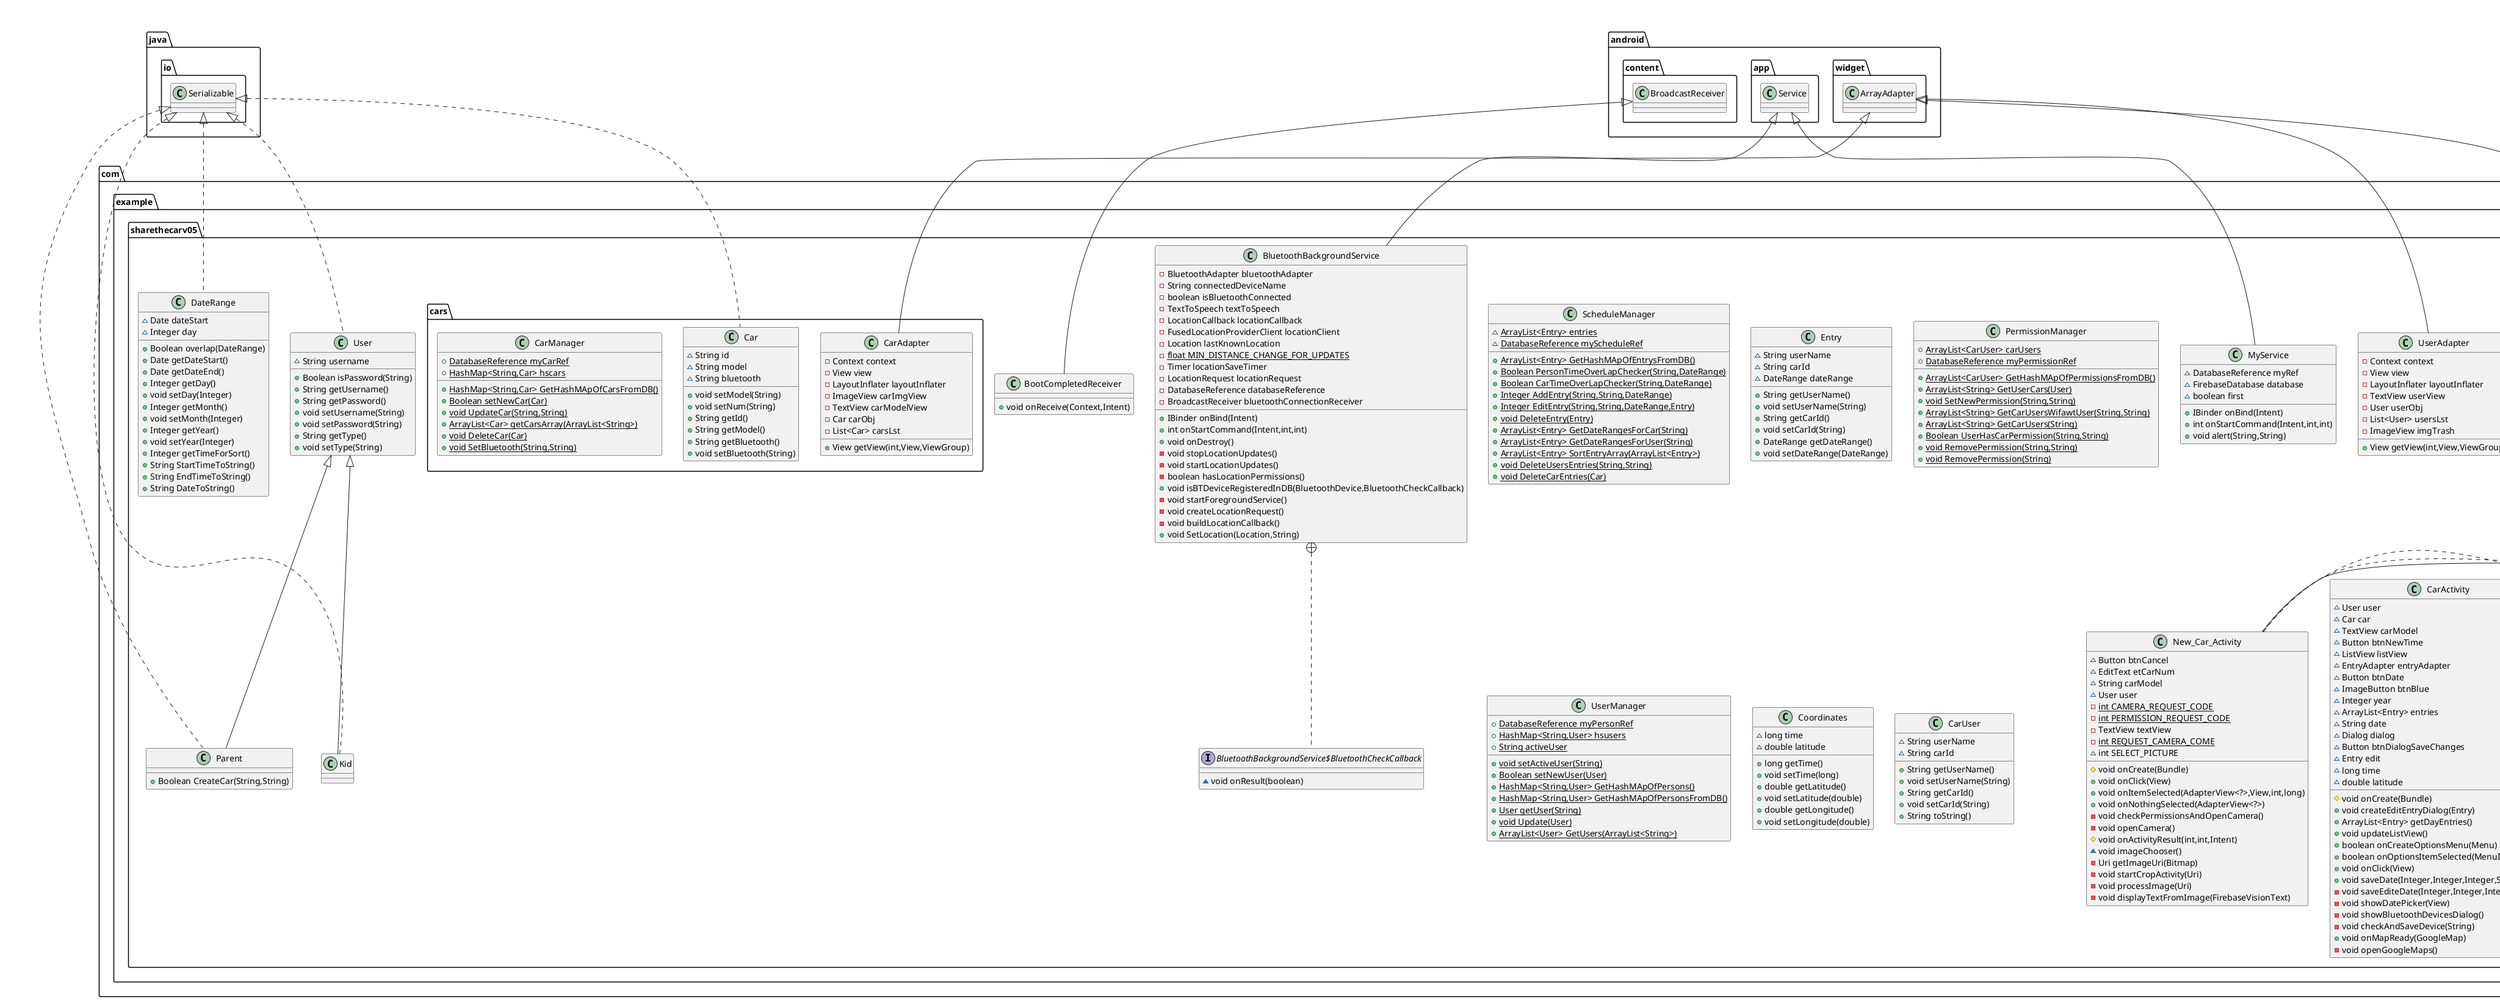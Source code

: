 @startuml
class com.example.sharethecarv05.Kid {
}
class com.example.sharethecarv05.ScheduleManager {
~ {static} ArrayList<Entry> entries
~ {static} DatabaseReference myScheduleRef
+ {static} ArrayList<Entry> GetHashMApOfEntrysFromDB()
+ {static} Boolean PersonTimeOverLapChecker(String,DateRange)
+ {static} Boolean CarTimeOverLapChecker(String,DateRange)
+ {static} Integer AddEntry(String,String,DateRange)
+ {static} Integer EditEntry(String,String,DateRange,Entry)
+ {static} void DeleteEntry(Entry)
+ {static} ArrayList<Entry> GetDateRangesForCar(String)
+ {static} ArrayList<Entry> GetDateRangesForUser(String)
+ {static} ArrayList<Entry> SortEntryArray(ArrayList<Entry>)
+ {static} void DeleteUsersEntries(String,String)
+ {static} void DeleteCarEntries(Car)
}


class com.example.sharethecarv05.Entry {
~ String userName
~ String carId
~ DateRange dateRange
+ String getUserName()
+ void setUserName(String)
+ String getCarId()
+ void setCarId(String)
+ DateRange getDateRange()
+ void setDateRange(DateRange)
}


class com.example.sharethecarv05.cars.Car {
~ String id
~ String model
~ String bluetooth
+ void setModel(String)
+ void setNum(String)
+ String getId()
+ String getModel()
+ String getBluetooth()
+ void setBluetooth(String)
}


class com.example.sharethecarv05.BluetoothBackgroundService {
- BluetoothAdapter bluetoothAdapter
- String connectedDeviceName
- boolean isBluetoothConnected
- TextToSpeech textToSpeech
- LocationCallback locationCallback
- FusedLocationProviderClient locationClient
- Location lastKnownLocation
- {static} float MIN_DISTANCE_CHANGE_FOR_UPDATES
- Timer locationSaveTimer
- LocationRequest locationRequest
- DatabaseReference databaseReference
- BroadcastReceiver bluetoothConnectionReceiver
+ IBinder onBind(Intent)
+ int onStartCommand(Intent,int,int)
+ void onDestroy()
- void stopLocationUpdates()
- void startLocationUpdates()
- boolean hasLocationPermissions()
+ void isBTDeviceRegisteredInDB(BluetoothDevice,BluetoothCheckCallback)
- void startForegroundService()
- void createLocationRequest()
- void buildLocationCallback()
+ void SetLocation(Location,String)
}


interface com.example.sharethecarv05.BluetoothBackgroundService$BluetoothCheckCallback {
~ void onResult(boolean)
}

class com.example.sharethecarv05.User {
~ String username
+ Boolean isPassword(String)
+ String getUsername()
+ String getPassword()
+ void setUsername(String)
+ void setPassword(String)
+ String getType()
+ void setType(String)
}


class com.example.sharethecarv05.CarActivity {
~ User user
~ Car car
~ TextView carModel
~ Button btnNewTime
~ ListView listView
~ EntryAdapter entryAdapter
~ Button btnDate
~ ImageButton btnBlue
~ Integer year
~ ArrayList<Entry> entries
~ String date
~ Dialog dialog
~ Button btnDialogSaveChanges
~ Entry edit
~ long time
~ double latitude
# void onCreate(Bundle)
+ void createEditEntryDialog(Entry)
+ ArrayList<Entry> getDayEntries()
+ void updateListView()
+ boolean onCreateOptionsMenu(Menu)
+ boolean onOptionsItemSelected(MenuItem)
+ void onClick(View)
+ void saveDate(Integer,Integer,Integer,String)
- void saveEditeDate(Integer,Integer,Integer,String)
- void showDatePicker(View)
- void showBluetoothDevicesDialog()
- void checkAndSaveDevice(String)
+ void onMapReady(GoogleMap)
- void openGoogleMaps()
}


class com.example.sharethecarv05.PermissionManager {
+ {static} ArrayList<CarUser> carUsers
+ {static} DatabaseReference myPermissionRef
+ {static} ArrayList<CarUser> GetHashMApOfPermissionsFromDB()
+ {static} ArrayList<String> GetUserCars(User)
+ {static} void SetNewPermission(String,String)
+ {static} ArrayList<String> GetCarUsersWifawtUser(String,String)
+ {static} ArrayList<String> GetCarUsers(String)
+ {static} Boolean UserHasCarPermission(String,String)
+ {static} void RemovePermission(String,String)
+ {static} void RemovePermission(String)
}


class com.example.sharethecarv05.New_Car_Activity {
~ Button btnCancel
~ EditText etCarNum
~ String carModel
~ User user
- {static} int CAMERA_REQUEST_CODE
- {static} int PERMISSION_REQUEST_CODE
- TextView textView
- {static} int REQUEST_CAMERA_COME
~ int SELECT_PICTURE
# void onCreate(Bundle)
+ void onClick(View)
+ void onItemSelected(AdapterView<?>,View,int,long)
+ void onNothingSelected(AdapterView<?>)
- void checkPermissionsAndOpenCamera()
- void openCamera()
# void onActivityResult(int,int,Intent)
~ void imageChooser()
- Uri getImageUri(Bitmap)
- void startCropActivity(Uri)
- void processImage(Uri)
- void displayTextFromImage(FirebaseVisionText)
}


class com.example.sharethecarv05.EditCar_Activity {
~ SharedPreferences sharedPreferences
~ Dialog dialog
~ Button btnSCar
~ User user
~ ListView listView
~ CarAdapter carAdapter
~ Car temp
~ EditText carModel
~ Intent intent
~ TextView carNum
# void onCreate(Bundle)
+ void createpickerDialog()
+ void onClick(View)
}


class com.example.sharethecarv05.CarPermissionActivity {
~ ListView listView
~ Button btnAddUser
~ EditText editTextUser
~ UserAdapter userAdapter
~ User user
~ Car car
~ String u
~ TextView title
# void onCreate(Bundle)
+ void refresListView()
+ void onClick(View)
}


class com.example.sharethecarv05.Parent {
+ Boolean CreateCar(String,String)
}

class com.example.sharethecarv05.DateRange {
~ Date dateStart
~ Integer day
+ Boolean overlap(DateRange)
+ Date getDateStart()
+ Date getDateEnd()
+ Integer getDay()
+ void setDay(Integer)
+ Integer getMonth()
+ void setMonth(Integer)
+ Integer getYear()
+ void setYear(Integer)
+ Integer getTimeForSort()
+ String StartTimeToString()
+ String EndTimeToString()
+ String DateToString()
}


class com.example.sharethecarv05.cars.CarAdapter {
- Context context
- View view
- LayoutInflater layoutInflater
- ImageView carImgView
- TextView carModelView
- Car carObj
- List<Car> carsLst
+ View getView(int,View,ViewGroup)
}


class com.example.sharethecarv05.UserManager {
+ {static} DatabaseReference myPersonRef
+ {static} HashMap<String,User> hsusers
+ {static} String activeUser
+ {static} void setActiveUser(String)
+ {static} Boolean setNewUser(User)
+ {static} HashMap<String,User> GetHashMApOfPersons()
+ {static} HashMap<String,User> GetHashMApOfPersonsFromDB()
+ {static} User getUser(String)
+ {static} void Update(User)
+ {static} ArrayList<User> GetUsers(ArrayList<String>)
}


class com.example.sharethecarv05.UserAdapter {
- Context context
- View view
- LayoutInflater layoutInflater
- TextView userView
- User userObj
- List<User> usersLst
- ImageView imgTrash
+ View getView(int,View,ViewGroup)
}


class com.example.sharethecarv05.MyService {
~ DatabaseReference myRef
~ FirebaseDatabase database
~ boolean first
+ IBinder onBind(Intent)
+ int onStartCommand(Intent,int,int)
+ void alert(String,String)
}


class com.example.sharethecarv05.cars.CarManager {
+ {static} DatabaseReference myCarRef
+ {static} HashMap<String,Car> hscars
+ {static} HashMap<String,Car> GetHashMApOfCarsFromDB()
+ {static} Boolean setNewCar(Car)
+ {static} void UpdateCar(String,String)
+ {static} ArrayList<Car> getCarsArray(ArrayList<String>)
+ {static} void DeleteCar(Car)
+ {static} void SetBluetooth(String,String)
}


class com.example.sharethecarv05.Coordinates {
~ long time
~ double latitude
+ long getTime()
+ void setTime(long)
+ double getLatitude()
+ void setLatitude(double)
+ double getLongitude()
+ void setLongitude(double)
}


class com.example.sharethecarv05.BootCompletedReceiver {
+ void onReceive(Context,Intent)
}

class com.example.sharethecarv05.EntryAdapter {
- Context context
- View view
- LayoutInflater layoutInflater
- TextView endTime
- LinearLayout linearLayout
- List<Entry> entries
- ImageView menu
~ String userName
+ View getView(int,View,ViewGroup)
}


class com.example.sharethecarv05.CarUser {
~ String userName
~ String carId
+ String getUserName()
+ void setUserName(String)
+ String getCarId()
+ void setCarId(String)
+ String toString()
}


class com.example.sharethecarv05.CarsActivity {
~ User user
~ CarAdapter carAdapter
~ ListView listView
~ TextView textviewWelcomeMessage
# void onCreate(Bundle)
+ boolean onCreateOptionsMenu(Menu)
+ boolean onOptionsItemSelected(MenuItem)
}


class com.example.sharethecarv05.MainActivity {
~ Button btnLogin
~ String userName
~ EditText etUserName
~ EditText etLoginUserName
~ RadioButton rbKid
~ Dialog dialog
~ HashMap<String,User> per
~ User user
~ ImageView img
+ DatabaseReference myRef
+ FirebaseDatabase database
+ {static} int MY_PERMISSIONS_REQUEST_BLUETOOTH_CONNECT
# void onCreate(Bundle)
+ void createSignUpDialog()
+ void onClick(View)
- void startService()
}




java.io.Serializable <|.. com.example.sharethecarv05.Kid
com.example.sharethecarv05.User <|-- com.example.sharethecarv05.Kid
java.io.Serializable <|.. com.example.sharethecarv05.cars.Car
android.app.Service <|-- com.example.sharethecarv05.BluetoothBackgroundService
com.example.sharethecarv05.BluetoothBackgroundService +.. com.example.sharethecarv05.BluetoothBackgroundService$BluetoothCheckCallback
java.io.Serializable <|.. com.example.sharethecarv05.User
com.example.sharethecarv05.OnClickListener <|.. com.example.sharethecarv05.CarActivity
androidx.appcompat.app.AppCompatActivity <|-- com.example.sharethecarv05.CarActivity
com.example.sharethecarv05.OnClickListener <|.. com.example.sharethecarv05.New_Car_Activity
com.example.sharethecarv05.OnItemSelectedListener <|.. com.example.sharethecarv05.New_Car_Activity
androidx.appcompat.app.AppCompatActivity <|-- com.example.sharethecarv05.New_Car_Activity
com.example.sharethecarv05.OnClickListener <|.. com.example.sharethecarv05.EditCar_Activity
androidx.appcompat.app.AppCompatActivity <|-- com.example.sharethecarv05.EditCar_Activity
com.example.sharethecarv05.OnClickListener <|.. com.example.sharethecarv05.CarPermissionActivity
androidx.appcompat.app.AppCompatActivity <|-- com.example.sharethecarv05.CarPermissionActivity
java.io.Serializable <|.. com.example.sharethecarv05.Parent
com.example.sharethecarv05.User <|-- com.example.sharethecarv05.Parent
java.io.Serializable <|.. com.example.sharethecarv05.DateRange
android.widget.ArrayAdapter <|-- com.example.sharethecarv05.cars.CarAdapter
android.widget.ArrayAdapter <|-- com.example.sharethecarv05.UserAdapter
android.app.Service <|-- com.example.sharethecarv05.MyService
android.content.BroadcastReceiver <|-- com.example.sharethecarv05.BootCompletedReceiver
android.widget.ArrayAdapter <|-- com.example.sharethecarv05.EntryAdapter
androidx.appcompat.app.AppCompatActivity <|-- com.example.sharethecarv05.CarsActivity
com.example.sharethecarv05.OnClickListener <|.. com.example.sharethecarv05.MainActivity
androidx.appcompat.app.AppCompatActivity <|-- com.example.sharethecarv05.MainActivity
@enduml